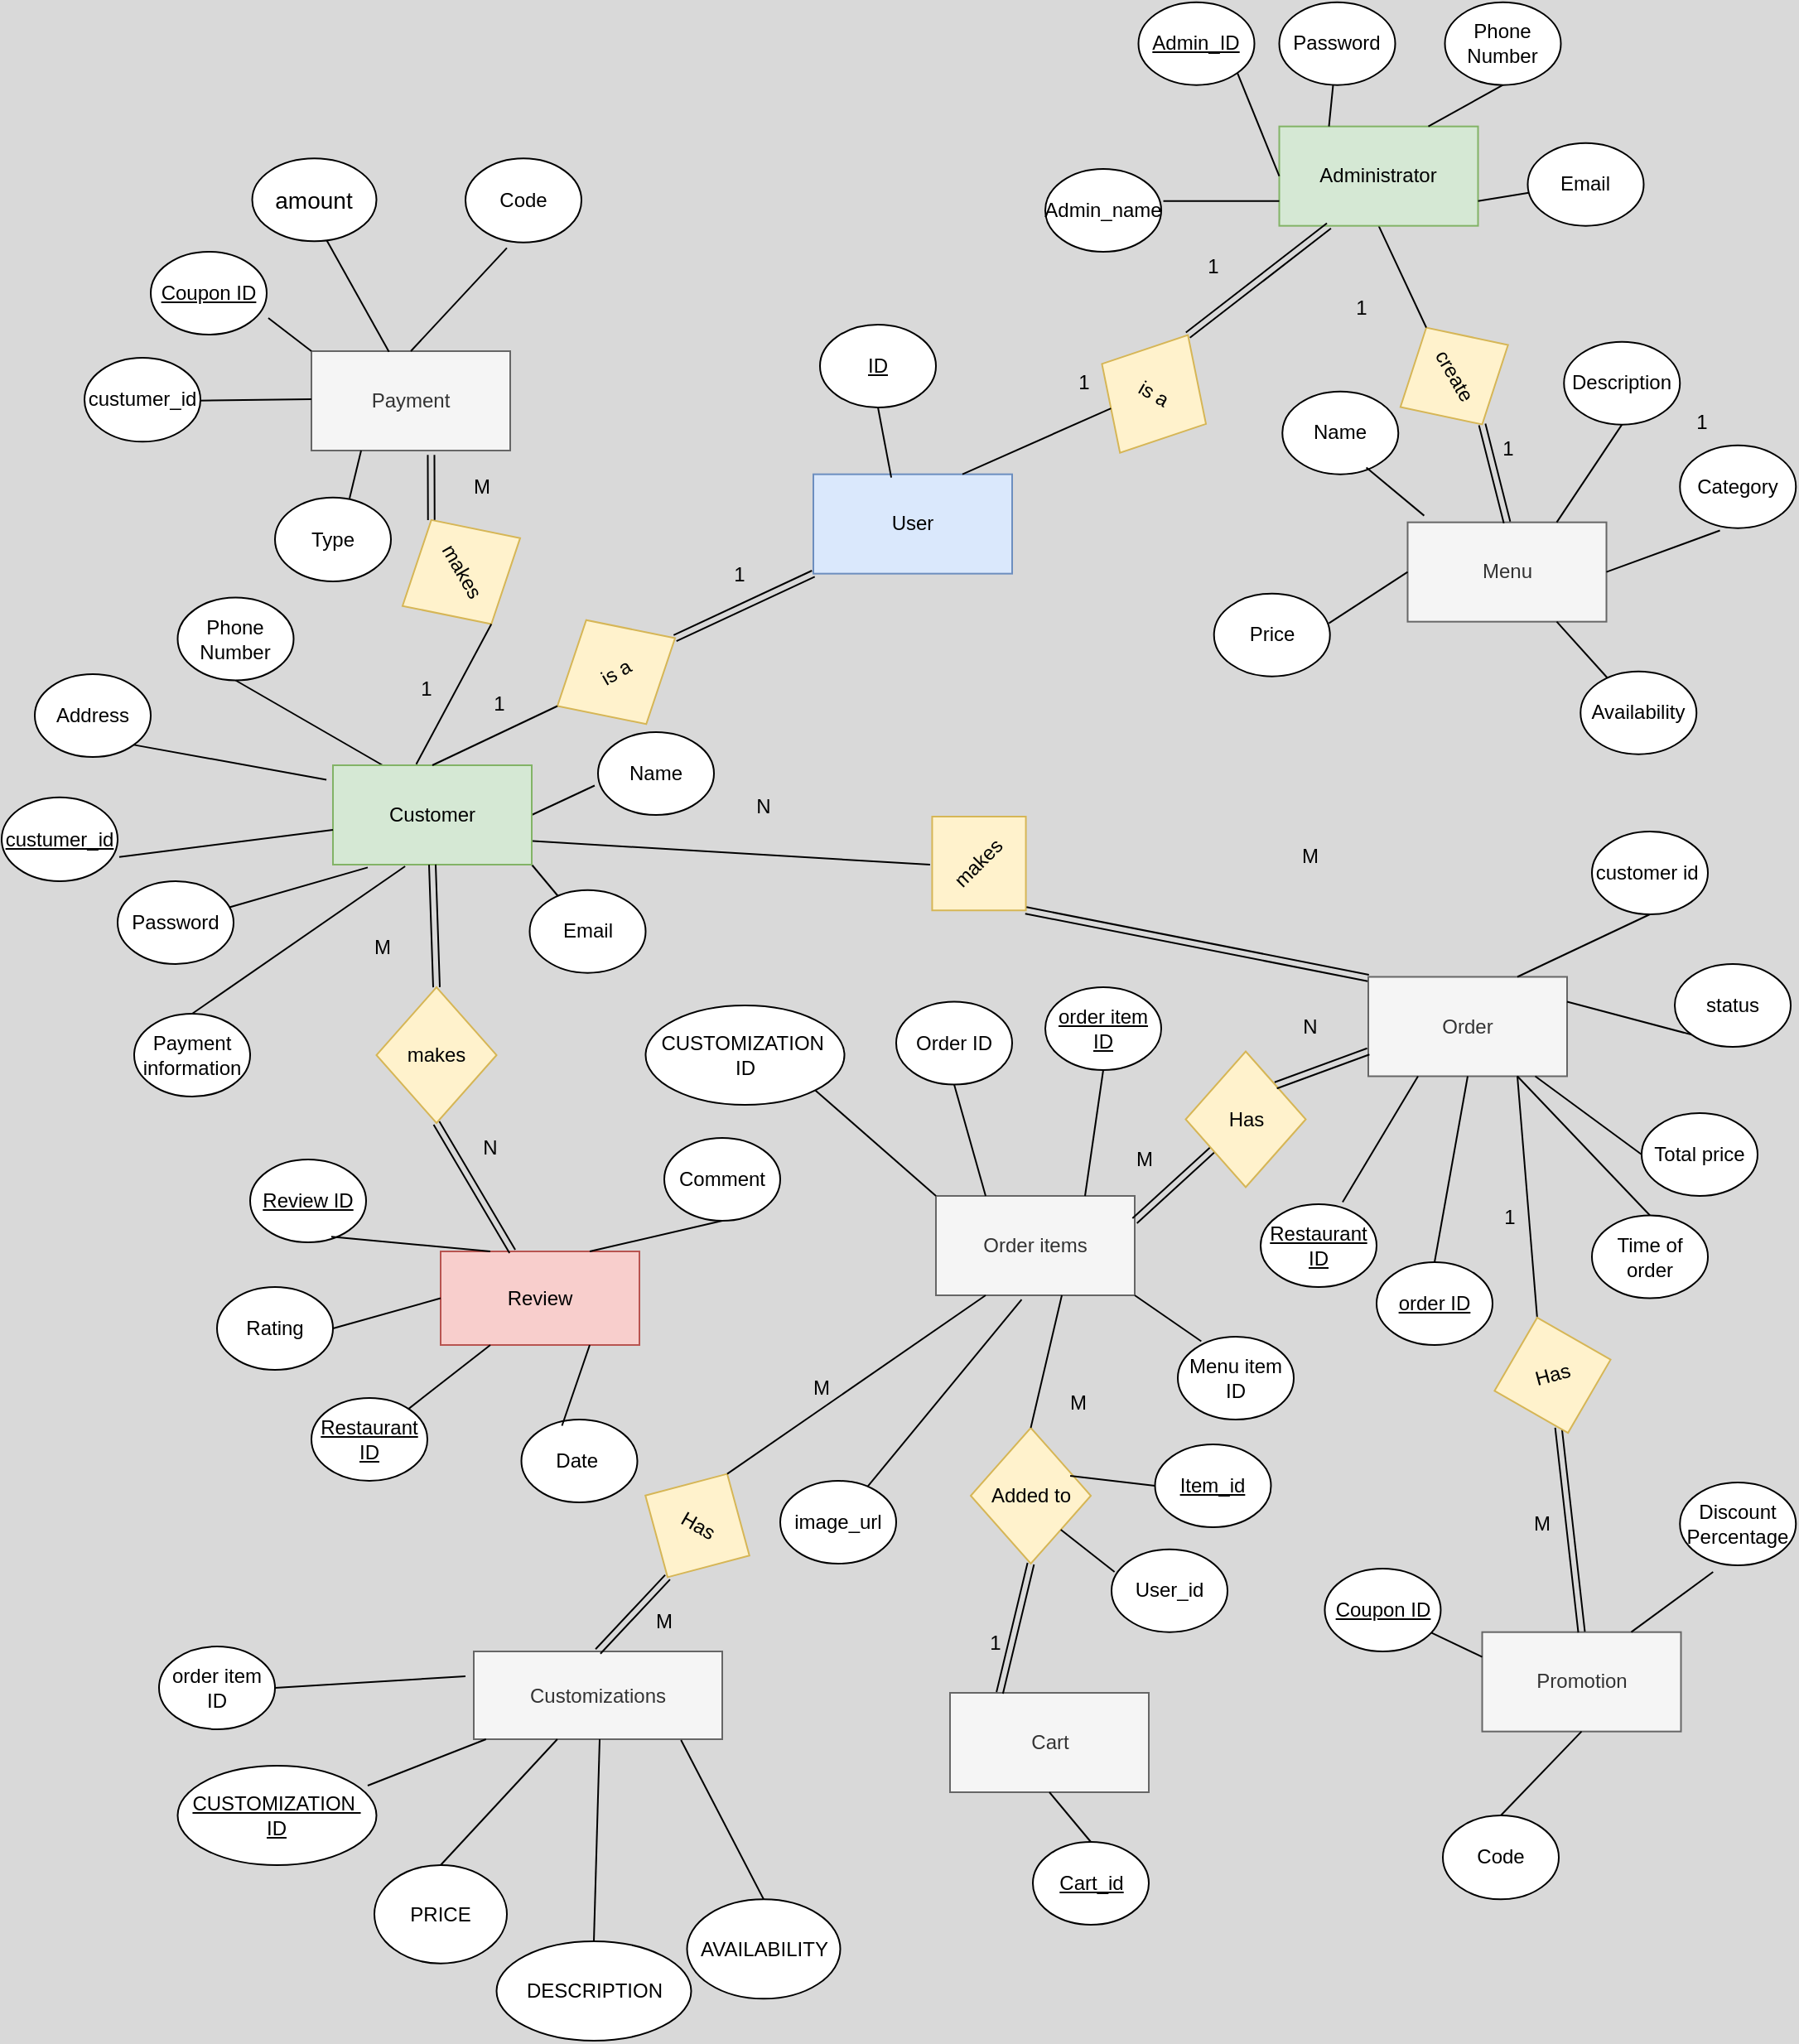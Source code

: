 <mxfile version="22.1.3" type="google">
  <diagram name="Page-1" id="74e2e168-ea6b-b213-b513-2b3c1d86103e">
    <mxGraphModel grid="1" page="1" gridSize="10" guides="1" tooltips="1" connect="1" arrows="1" fold="1" pageScale="1" pageWidth="1100" pageHeight="850" background="#D9D9D9" math="0" shadow="0">
      <root>
        <mxCell id="0" />
        <mxCell id="1" parent="0" />
        <mxCell id="3L355mtgaOU9kcWpbx09-1" value="User" style="rounded=0;whiteSpace=wrap;html=1;fillColor=#dae8fc;strokeColor=#6c8ebf;" vertex="1" parent="1">
          <mxGeometry x="120" y="334.33" width="120" height="60" as="geometry" />
        </mxCell>
        <mxCell id="3L355mtgaOU9kcWpbx09-2" value="Menu" style="rounded=0;whiteSpace=wrap;html=1;fillColor=#f5f5f5;strokeColor=#666666;fontColor=#333333;" vertex="1" parent="1">
          <mxGeometry x="478.75" y="363.33" width="120" height="60" as="geometry" />
        </mxCell>
        <mxCell id="3L355mtgaOU9kcWpbx09-4" value="Order" style="rounded=0;whiteSpace=wrap;html=1;fillColor=#f5f5f5;strokeColor=#666666;fontColor=#333333;" vertex="1" parent="1">
          <mxGeometry x="455" y="637.75" width="120" height="60" as="geometry" />
        </mxCell>
        <mxCell id="3L355mtgaOU9kcWpbx09-6" value="Cart" style="rounded=0;whiteSpace=wrap;html=1;fillColor=#f5f5f5;fontColor=#333333;strokeColor=#666666;" vertex="1" parent="1">
          <mxGeometry x="202.5" y="1070" width="120" height="60" as="geometry" />
        </mxCell>
        <mxCell id="3L355mtgaOU9kcWpbx09-12" value="Phone Number" style="ellipse;whiteSpace=wrap;html=1;" vertex="1" parent="1">
          <mxGeometry x="-263.75" y="408.75" width="70" height="50" as="geometry" />
        </mxCell>
        <mxCell id="3L355mtgaOU9kcWpbx09-19" value="" style="endArrow=none;html=1;rounded=0;entryX=0.5;entryY=1;entryDx=0;entryDy=0;exitX=0.25;exitY=0;exitDx=0;exitDy=0;" edge="1" parent="1" source="J_jbF_1rIXWuA6073IJa-2" target="3L355mtgaOU9kcWpbx09-12">
          <mxGeometry width="50" height="50" relative="1" as="geometry">
            <mxPoint x="150" y="320" as="sourcePoint" />
            <mxPoint x="310" y="240" as="targetPoint" />
          </mxGeometry>
        </mxCell>
        <mxCell id="3L355mtgaOU9kcWpbx09-20" value="Password" style="ellipse;whiteSpace=wrap;html=1;" vertex="1" parent="1">
          <mxGeometry x="-300" y="580" width="70" height="50" as="geometry" />
        </mxCell>
        <mxCell id="3L355mtgaOU9kcWpbx09-21" value="" style="endArrow=none;html=1;rounded=0;exitX=0.175;exitY=1.028;exitDx=0;exitDy=0;exitPerimeter=0;" edge="1" parent="1" source="J_jbF_1rIXWuA6073IJa-2" target="3L355mtgaOU9kcWpbx09-20">
          <mxGeometry width="50" height="50" relative="1" as="geometry">
            <mxPoint x="140" y="378" as="sourcePoint" />
            <mxPoint x="264" y="290" as="targetPoint" />
          </mxGeometry>
        </mxCell>
        <mxCell id="3L355mtgaOU9kcWpbx09-22" value="Email" style="ellipse;whiteSpace=wrap;html=1;" vertex="1" parent="1">
          <mxGeometry x="-51.25" y="585.33" width="70" height="50" as="geometry" />
        </mxCell>
        <mxCell id="3L355mtgaOU9kcWpbx09-23" value="" style="endArrow=none;html=1;rounded=0;exitX=1;exitY=1;exitDx=0;exitDy=0;" edge="1" parent="1" source="J_jbF_1rIXWuA6073IJa-2" target="3L355mtgaOU9kcWpbx09-22">
          <mxGeometry width="50" height="50" relative="1" as="geometry">
            <mxPoint x="206" y="348" as="sourcePoint" />
            <mxPoint x="330" y="260" as="targetPoint" />
          </mxGeometry>
        </mxCell>
        <mxCell id="3L355mtgaOU9kcWpbx09-24" value="Address" style="ellipse;whiteSpace=wrap;html=1;" vertex="1" parent="1">
          <mxGeometry x="-350" y="455" width="70" height="50" as="geometry" />
        </mxCell>
        <mxCell id="3L355mtgaOU9kcWpbx09-25" value="" style="endArrow=none;html=1;rounded=0;entryX=1;entryY=1;entryDx=0;entryDy=0;exitX=-0.033;exitY=0.145;exitDx=0;exitDy=0;exitPerimeter=0;" edge="1" parent="1" source="J_jbF_1rIXWuA6073IJa-2" target="3L355mtgaOU9kcWpbx09-24">
          <mxGeometry width="50" height="50" relative="1" as="geometry">
            <mxPoint x="130" y="350" as="sourcePoint" />
            <mxPoint x="270" y="300" as="targetPoint" />
          </mxGeometry>
        </mxCell>
        <mxCell id="3L355mtgaOU9kcWpbx09-27" value="Name" style="ellipse;whiteSpace=wrap;html=1;" vertex="1" parent="1">
          <mxGeometry x="-10" y="490.0" width="70" height="50" as="geometry" />
        </mxCell>
        <mxCell id="3L355mtgaOU9kcWpbx09-28" value="" style="endArrow=none;html=1;rounded=0;exitX=1;exitY=0.5;exitDx=0;exitDy=0;entryX=-0.029;entryY=0.645;entryDx=0;entryDy=0;entryPerimeter=0;" edge="1" parent="1" source="J_jbF_1rIXWuA6073IJa-2" target="3L355mtgaOU9kcWpbx09-27">
          <mxGeometry width="50" height="50" relative="1" as="geometry">
            <mxPoint x="180" y="518" as="sourcePoint" />
            <mxPoint x="220" y="220" as="targetPoint" />
          </mxGeometry>
        </mxCell>
        <mxCell id="3L355mtgaOU9kcWpbx09-30" value="Payment information" style="ellipse;whiteSpace=wrap;html=1;" vertex="1" parent="1">
          <mxGeometry x="-290" y="660" width="70" height="50" as="geometry" />
        </mxCell>
        <mxCell id="3L355mtgaOU9kcWpbx09-31" value="" style="endArrow=none;html=1;rounded=0;exitX=0.363;exitY=1.017;exitDx=0;exitDy=0;entryX=0.5;entryY=0;entryDx=0;entryDy=0;exitPerimeter=0;" edge="1" parent="1" source="J_jbF_1rIXWuA6073IJa-2" target="3L355mtgaOU9kcWpbx09-30">
          <mxGeometry width="50" height="50" relative="1" as="geometry">
            <mxPoint x="196" y="588" as="sourcePoint" />
            <mxPoint x="320" y="500" as="targetPoint" />
          </mxGeometry>
        </mxCell>
        <mxCell id="3L355mtgaOU9kcWpbx09-32" value="Name" style="ellipse;whiteSpace=wrap;html=1;" vertex="1" parent="1">
          <mxGeometry x="403.13" y="284.33" width="70" height="50" as="geometry" />
        </mxCell>
        <mxCell id="3L355mtgaOU9kcWpbx09-33" value="" style="endArrow=none;html=1;rounded=0;exitX=0.083;exitY=-0.067;exitDx=0;exitDy=0;exitPerimeter=0;entryX=0.724;entryY=0.918;entryDx=0;entryDy=0;entryPerimeter=0;" edge="1" parent="1" source="3L355mtgaOU9kcWpbx09-2" target="3L355mtgaOU9kcWpbx09-32">
          <mxGeometry width="50" height="50" relative="1" as="geometry">
            <mxPoint x="419.13" y="384.33" as="sourcePoint" />
            <mxPoint x="543.13" y="296.33" as="targetPoint" />
          </mxGeometry>
        </mxCell>
        <mxCell id="3L355mtgaOU9kcWpbx09-34" value="Description" style="ellipse;whiteSpace=wrap;html=1;" vertex="1" parent="1">
          <mxGeometry x="573.13" y="254.33" width="70" height="50" as="geometry" />
        </mxCell>
        <mxCell id="3L355mtgaOU9kcWpbx09-35" value="" style="endArrow=none;html=1;rounded=0;entryX=0.5;entryY=1;entryDx=0;entryDy=0;exitX=0.75;exitY=0;exitDx=0;exitDy=0;" edge="1" parent="1" source="3L355mtgaOU9kcWpbx09-2" target="3L355mtgaOU9kcWpbx09-34">
          <mxGeometry width="50" height="50" relative="1" as="geometry">
            <mxPoint x="444.13" y="384.33" as="sourcePoint" />
            <mxPoint x="648.13" y="300.47" as="targetPoint" />
          </mxGeometry>
        </mxCell>
        <mxCell id="3L355mtgaOU9kcWpbx09-37" value="Price" style="ellipse;whiteSpace=wrap;html=1;" vertex="1" parent="1">
          <mxGeometry x="361.86" y="406.33" width="70" height="50" as="geometry" />
        </mxCell>
        <mxCell id="3L355mtgaOU9kcWpbx09-38" value="" style="endArrow=none;html=1;rounded=0;exitX=0;exitY=0.5;exitDx=0;exitDy=0;entryX=0.99;entryY=0.36;entryDx=0;entryDy=0;entryPerimeter=0;" edge="1" parent="1" source="3L355mtgaOU9kcWpbx09-2" target="3L355mtgaOU9kcWpbx09-37">
          <mxGeometry width="50" height="50" relative="1" as="geometry">
            <mxPoint x="363.13" y="422.33" as="sourcePoint" />
            <mxPoint x="487.13" y="334.33" as="targetPoint" />
          </mxGeometry>
        </mxCell>
        <mxCell id="3L355mtgaOU9kcWpbx09-39" value="Category" style="ellipse;whiteSpace=wrap;html=1;" vertex="1" parent="1">
          <mxGeometry x="643.13" y="316.83" width="70" height="50" as="geometry" />
        </mxCell>
        <mxCell id="3L355mtgaOU9kcWpbx09-40" value="" style="endArrow=none;html=1;rounded=0;exitX=1;exitY=0.5;exitDx=0;exitDy=0;entryX=0.345;entryY=1.029;entryDx=0;entryDy=0;entryPerimeter=0;" edge="1" parent="1" source="3L355mtgaOU9kcWpbx09-2" target="3L355mtgaOU9kcWpbx09-39">
          <mxGeometry width="50" height="50" relative="1" as="geometry">
            <mxPoint x="483.13" y="384.33" as="sourcePoint" />
            <mxPoint x="533.13" y="354.33" as="targetPoint" />
          </mxGeometry>
        </mxCell>
        <mxCell id="3L355mtgaOU9kcWpbx09-41" value="Availability" style="ellipse;whiteSpace=wrap;html=1;" vertex="1" parent="1">
          <mxGeometry x="583.13" y="453.33" width="70" height="50" as="geometry" />
        </mxCell>
        <mxCell id="3L355mtgaOU9kcWpbx09-42" value="" style="endArrow=none;html=1;rounded=0;exitX=0.75;exitY=1;exitDx=0;exitDy=0;" edge="1" parent="1" source="3L355mtgaOU9kcWpbx09-2" target="3L355mtgaOU9kcWpbx09-41">
          <mxGeometry width="50" height="50" relative="1" as="geometry">
            <mxPoint x="483.13" y="423.33" as="sourcePoint" />
            <mxPoint x="417.13" y="379.33" as="targetPoint" />
          </mxGeometry>
        </mxCell>
        <mxCell id="3L355mtgaOU9kcWpbx09-48" value="&lt;u&gt;order ID&lt;/u&gt;" style="ellipse;whiteSpace=wrap;html=1;" vertex="1" parent="1">
          <mxGeometry x="460" y="810" width="70" height="50" as="geometry" />
        </mxCell>
        <mxCell id="3L355mtgaOU9kcWpbx09-49" value="" style="endArrow=none;html=1;rounded=0;exitX=0.5;exitY=1;exitDx=0;exitDy=0;entryX=0.5;entryY=0;entryDx=0;entryDy=0;" edge="1" parent="1" source="3L355mtgaOU9kcWpbx09-4" target="3L355mtgaOU9kcWpbx09-48">
          <mxGeometry width="50" height="50" relative="1" as="geometry">
            <mxPoint x="436" y="620" as="sourcePoint" />
            <mxPoint x="560" y="532" as="targetPoint" />
          </mxGeometry>
        </mxCell>
        <mxCell id="3L355mtgaOU9kcWpbx09-50" value="customer id&amp;nbsp;" style="ellipse;whiteSpace=wrap;html=1;" vertex="1" parent="1">
          <mxGeometry x="590" y="550" width="70" height="50" as="geometry" />
        </mxCell>
        <mxCell id="3L355mtgaOU9kcWpbx09-51" value="" style="endArrow=none;html=1;rounded=0;exitX=0.75;exitY=0;exitDx=0;exitDy=0;entryX=0.5;entryY=1;entryDx=0;entryDy=0;" edge="1" parent="1" source="3L355mtgaOU9kcWpbx09-4" target="3L355mtgaOU9kcWpbx09-50">
          <mxGeometry width="50" height="50" relative="1" as="geometry">
            <mxPoint x="496" y="620" as="sourcePoint" />
            <mxPoint x="490" y="590" as="targetPoint" />
            <Array as="points" />
          </mxGeometry>
        </mxCell>
        <mxCell id="3L355mtgaOU9kcWpbx09-52" value="&lt;u&gt;Restaurant ID&lt;/u&gt;" style="ellipse;whiteSpace=wrap;html=1;" vertex="1" parent="1">
          <mxGeometry x="390" y="775" width="70" height="50" as="geometry" />
        </mxCell>
        <mxCell id="3L355mtgaOU9kcWpbx09-53" value="" style="endArrow=none;html=1;rounded=0;entryX=0.707;entryY=-0.025;entryDx=0;entryDy=0;exitX=0.25;exitY=1;exitDx=0;exitDy=0;entryPerimeter=0;" edge="1" parent="1" source="3L355mtgaOU9kcWpbx09-4" target="3L355mtgaOU9kcWpbx09-52">
          <mxGeometry width="50" height="50" relative="1" as="geometry">
            <mxPoint x="400" y="690" as="sourcePoint" />
            <mxPoint x="510" y="562" as="targetPoint" />
          </mxGeometry>
        </mxCell>
        <mxCell id="3L355mtgaOU9kcWpbx09-54" value="status" style="ellipse;whiteSpace=wrap;html=1;" vertex="1" parent="1">
          <mxGeometry x="640" y="630" width="70" height="50" as="geometry" />
        </mxCell>
        <mxCell id="3L355mtgaOU9kcWpbx09-55" value="" style="endArrow=none;html=1;rounded=0;exitX=1;exitY=0.25;exitDx=0;exitDy=0;entryX=0;entryY=1;entryDx=0;entryDy=0;" edge="1" parent="1" source="3L355mtgaOU9kcWpbx09-4" target="3L355mtgaOU9kcWpbx09-54">
          <mxGeometry width="50" height="50" relative="1" as="geometry">
            <mxPoint x="520" y="650" as="sourcePoint" />
            <mxPoint x="550" y="620" as="targetPoint" />
          </mxGeometry>
        </mxCell>
        <mxCell id="3L355mtgaOU9kcWpbx09-57" value="Total price" style="ellipse;whiteSpace=wrap;html=1;" vertex="1" parent="1">
          <mxGeometry x="620" y="720" width="70" height="50" as="geometry" />
        </mxCell>
        <mxCell id="3L355mtgaOU9kcWpbx09-58" value="" style="endArrow=none;html=1;rounded=0;entryX=0;entryY=0.5;entryDx=0;entryDy=0;" edge="1" parent="1" source="3L355mtgaOU9kcWpbx09-4" target="3L355mtgaOU9kcWpbx09-57">
          <mxGeometry width="50" height="50" relative="1" as="geometry">
            <mxPoint x="570" y="674" as="sourcePoint" />
            <mxPoint x="740" y="662" as="targetPoint" />
          </mxGeometry>
        </mxCell>
        <mxCell id="3L355mtgaOU9kcWpbx09-61" value="Time of order" style="ellipse;whiteSpace=wrap;html=1;" vertex="1" parent="1">
          <mxGeometry x="590" y="781.75" width="70" height="50" as="geometry" />
        </mxCell>
        <mxCell id="3L355mtgaOU9kcWpbx09-62" value="" style="endArrow=none;html=1;rounded=0;entryX=0.5;entryY=0;entryDx=0;entryDy=0;exitX=0.75;exitY=1;exitDx=0;exitDy=0;" edge="1" parent="1" source="3L355mtgaOU9kcWpbx09-4" target="3L355mtgaOU9kcWpbx09-61">
          <mxGeometry width="50" height="50" relative="1" as="geometry">
            <mxPoint x="520" y="680" as="sourcePoint" />
            <mxPoint x="445" y="702" as="targetPoint" />
          </mxGeometry>
        </mxCell>
        <mxCell id="3L355mtgaOU9kcWpbx09-67" value="" style="endArrow=none;html=1;rounded=0;entryX=0.5;entryY=1;entryDx=0;entryDy=0;exitX=0.392;exitY=0.033;exitDx=0;exitDy=0;exitPerimeter=0;" edge="1" parent="1" source="3L355mtgaOU9kcWpbx09-1" target="3L355mtgaOU9kcWpbx09-65">
          <mxGeometry width="50" height="50" relative="1" as="geometry">
            <mxPoint x="270" y="240" as="sourcePoint" />
            <mxPoint x="230" y="330" as="targetPoint" />
          </mxGeometry>
        </mxCell>
        <mxCell id="3L355mtgaOU9kcWpbx09-65" value="&lt;u&gt;ID&lt;/u&gt;" style="ellipse;whiteSpace=wrap;html=1;" vertex="1" parent="1">
          <mxGeometry x="124" y="244" width="70" height="50" as="geometry" />
        </mxCell>
        <mxCell id="3L355mtgaOU9kcWpbx09-76" value="Review" style="rounded=0;whiteSpace=wrap;html=1;fillColor=#f8cecc;strokeColor=#b85450;" vertex="1" parent="1">
          <mxGeometry x="-105" y="803.5" width="120" height="56.5" as="geometry" />
        </mxCell>
        <mxCell id="3L355mtgaOU9kcWpbx09-77" value="&lt;u&gt;Review ID&lt;/u&gt;" style="ellipse;whiteSpace=wrap;html=1;" vertex="1" parent="1">
          <mxGeometry x="-220" y="748" width="70" height="50" as="geometry" />
        </mxCell>
        <mxCell id="3L355mtgaOU9kcWpbx09-78" value="" style="endArrow=none;html=1;rounded=0;exitX=0.25;exitY=0;exitDx=0;exitDy=0;entryX=0.7;entryY=0.933;entryDx=0;entryDy=0;entryPerimeter=0;" edge="1" parent="1" source="3L355mtgaOU9kcWpbx09-76" target="3L355mtgaOU9kcWpbx09-77">
          <mxGeometry width="50" height="50" relative="1" as="geometry">
            <mxPoint x="-107" y="700" as="sourcePoint" />
            <mxPoint x="-135" y="670" as="targetPoint" />
          </mxGeometry>
        </mxCell>
        <mxCell id="3L355mtgaOU9kcWpbx09-81" value="Comment" style="ellipse;whiteSpace=wrap;html=1;" vertex="1" parent="1">
          <mxGeometry x="30" y="735" width="70" height="50" as="geometry" />
        </mxCell>
        <mxCell id="3L355mtgaOU9kcWpbx09-82" value="" style="endArrow=none;html=1;rounded=0;exitX=0.75;exitY=0;exitDx=0;exitDy=0;entryX=0.5;entryY=1;entryDx=0;entryDy=0;" edge="1" parent="1" source="3L355mtgaOU9kcWpbx09-76" target="3L355mtgaOU9kcWpbx09-81">
          <mxGeometry width="50" height="50" relative="1" as="geometry">
            <mxPoint x="43" y="695" as="sourcePoint" />
            <mxPoint x="180" y="607" as="targetPoint" />
          </mxGeometry>
        </mxCell>
        <mxCell id="3L355mtgaOU9kcWpbx09-83" value="Rating" style="ellipse;whiteSpace=wrap;html=1;" vertex="1" parent="1">
          <mxGeometry x="-240" y="825" width="70" height="50" as="geometry" />
        </mxCell>
        <mxCell id="3L355mtgaOU9kcWpbx09-84" value="" style="endArrow=none;html=1;rounded=0;exitX=0;exitY=0.5;exitDx=0;exitDy=0;entryX=1;entryY=0.5;entryDx=0;entryDy=0;" edge="1" parent="1" source="3L355mtgaOU9kcWpbx09-76" target="3L355mtgaOU9kcWpbx09-83">
          <mxGeometry width="50" height="50" relative="1" as="geometry">
            <mxPoint x="-115" y="740.99" as="sourcePoint" />
            <mxPoint x="9" y="652.99" as="targetPoint" />
          </mxGeometry>
        </mxCell>
        <mxCell id="3L355mtgaOU9kcWpbx09-85" value="&lt;u&gt;Restaurant ID&lt;/u&gt;" style="ellipse;whiteSpace=wrap;html=1;" vertex="1" parent="1">
          <mxGeometry x="-183" y="892" width="70" height="50" as="geometry" />
        </mxCell>
        <mxCell id="3L355mtgaOU9kcWpbx09-86" value="" style="endArrow=none;html=1;rounded=0;exitX=0.25;exitY=1;exitDx=0;exitDy=0;" edge="1" parent="1" source="3L355mtgaOU9kcWpbx09-76" target="3L355mtgaOU9kcWpbx09-85">
          <mxGeometry width="50" height="50" relative="1" as="geometry">
            <mxPoint x="-65" y="760" as="sourcePoint" />
            <mxPoint x="75" y="772" as="targetPoint" />
          </mxGeometry>
        </mxCell>
        <mxCell id="3L355mtgaOU9kcWpbx09-87" value="Date&amp;nbsp;" style="ellipse;whiteSpace=wrap;html=1;" vertex="1" parent="1">
          <mxGeometry x="-56.25" y="905" width="70" height="50" as="geometry" />
        </mxCell>
        <mxCell id="3L355mtgaOU9kcWpbx09-88" value="" style="endArrow=none;html=1;rounded=0;exitX=0.75;exitY=1;exitDx=0;exitDy=0;entryX=0.35;entryY=0.075;entryDx=0;entryDy=0;entryPerimeter=0;" edge="1" parent="1" source="3L355mtgaOU9kcWpbx09-76" target="3L355mtgaOU9kcWpbx09-87">
          <mxGeometry width="50" height="50" relative="1" as="geometry">
            <mxPoint x="41" y="880" as="sourcePoint" />
            <mxPoint x="165" y="792" as="targetPoint" />
          </mxGeometry>
        </mxCell>
        <mxCell id="3L355mtgaOU9kcWpbx09-90" value="create" style="rhombus;whiteSpace=wrap;html=1;fillColor=#fff2cc;strokeColor=#d6b656;rotation=60;" vertex="1" parent="1">
          <mxGeometry x="473.13" y="237.5" width="67.5" height="75" as="geometry" />
        </mxCell>
        <mxCell id="3L355mtgaOU9kcWpbx09-98" value="" style="endArrow=none;html=1;rounded=0;entryX=0;entryY=0.5;entryDx=0;entryDy=0;exitX=0.5;exitY=1;exitDx=0;exitDy=0;" edge="1" parent="1" source="3L355mtgaOU9kcWpbx09-207" target="3L355mtgaOU9kcWpbx09-90">
          <mxGeometry width="50" height="50" relative="1" as="geometry">
            <mxPoint x="511.25" y="564.33" as="sourcePoint" />
            <mxPoint x="514.375" y="300.102" as="targetPoint" />
          </mxGeometry>
        </mxCell>
        <mxCell id="3L355mtgaOU9kcWpbx09-107" value="Order items" style="rounded=0;whiteSpace=wrap;html=1;fillColor=#f5f5f5;fontColor=#333333;strokeColor=#666666;" vertex="1" parent="1">
          <mxGeometry x="194" y="770" width="120" height="60" as="geometry" />
        </mxCell>
        <mxCell id="3L355mtgaOU9kcWpbx09-108" value="&lt;u&gt;order item ID&lt;/u&gt;" style="ellipse;whiteSpace=wrap;html=1;" vertex="1" parent="1">
          <mxGeometry x="260" y="644" width="70" height="50" as="geometry" />
        </mxCell>
        <mxCell id="3L355mtgaOU9kcWpbx09-109" value="" style="endArrow=none;html=1;rounded=0;exitX=0.75;exitY=0;exitDx=0;exitDy=0;entryX=0.5;entryY=1;entryDx=0;entryDy=0;" edge="1" parent="1" source="3L355mtgaOU9kcWpbx09-107" target="3L355mtgaOU9kcWpbx09-108">
          <mxGeometry width="50" height="50" relative="1" as="geometry">
            <mxPoint x="220" y="760" as="sourcePoint" />
            <mxPoint x="190" y="740" as="targetPoint" />
          </mxGeometry>
        </mxCell>
        <mxCell id="3L355mtgaOU9kcWpbx09-110" value="Order ID" style="ellipse;whiteSpace=wrap;html=1;" vertex="1" parent="1">
          <mxGeometry x="170" y="652.75" width="70" height="50" as="geometry" />
        </mxCell>
        <mxCell id="3L355mtgaOU9kcWpbx09-111" value="" style="endArrow=none;html=1;rounded=0;exitX=0.25;exitY=0;exitDx=0;exitDy=0;entryX=0.5;entryY=1;entryDx=0;entryDy=0;" edge="1" parent="1" source="3L355mtgaOU9kcWpbx09-107" target="3L355mtgaOU9kcWpbx09-110">
          <mxGeometry width="50" height="50" relative="1" as="geometry">
            <mxPoint x="312.5" y="772.5" as="sourcePoint" />
            <mxPoint x="196.5" y="845" as="targetPoint" />
            <Array as="points" />
          </mxGeometry>
        </mxCell>
        <mxCell id="3L355mtgaOU9kcWpbx09-114" value="Menu item ID" style="ellipse;whiteSpace=wrap;html=1;" vertex="1" parent="1">
          <mxGeometry x="340" y="855" width="70" height="50" as="geometry" />
        </mxCell>
        <mxCell id="3L355mtgaOU9kcWpbx09-115" value="" style="endArrow=none;html=1;rounded=0;exitX=1;exitY=1;exitDx=0;exitDy=0;entryX=0.202;entryY=0.055;entryDx=0;entryDy=0;entryPerimeter=0;" edge="1" parent="1" source="3L355mtgaOU9kcWpbx09-107" target="3L355mtgaOU9kcWpbx09-114">
          <mxGeometry width="50" height="50" relative="1" as="geometry">
            <mxPoint x="336.5" y="802.5" as="sourcePoint" />
            <mxPoint x="366.5" y="772.5" as="targetPoint" />
          </mxGeometry>
        </mxCell>
        <mxCell id="3L355mtgaOU9kcWpbx09-134" value="" style="rounded=0;orthogonalLoop=1;jettySize=auto;html=1;shape=link;entryX=1;entryY=0.25;entryDx=0;entryDy=0;" edge="1" parent="1" source="3L355mtgaOU9kcWpbx09-135" target="3L355mtgaOU9kcWpbx09-107">
          <mxGeometry relative="1" as="geometry">
            <mxPoint x="448" y="890" as="targetPoint" />
          </mxGeometry>
        </mxCell>
        <mxCell id="3L355mtgaOU9kcWpbx09-135" value="Has" style="rhombus;whiteSpace=wrap;html=1;fillColor=#fff2cc;strokeColor=#d6b656;direction=south;" vertex="1" parent="1">
          <mxGeometry x="344.75" y="682.75" width="72.5" height="82" as="geometry" />
        </mxCell>
        <mxCell id="3L355mtgaOU9kcWpbx09-137" value="M" style="text;html=1;strokeColor=none;fillColor=none;align=center;verticalAlign=middle;whiteSpace=wrap;rounded=0;" vertex="1" parent="1">
          <mxGeometry x="295" y="735" width="50" height="25" as="geometry" />
        </mxCell>
        <mxCell id="3L355mtgaOU9kcWpbx09-138" value="N" style="text;html=1;strokeColor=none;fillColor=none;align=center;verticalAlign=middle;whiteSpace=wrap;rounded=0;" vertex="1" parent="1">
          <mxGeometry x="390" y="652.75" width="60" height="30" as="geometry" />
        </mxCell>
        <mxCell id="3L355mtgaOU9kcWpbx09-139" value="" style="shape=link;html=1;rounded=0;exitX=0;exitY=0.75;exitDx=0;exitDy=0;entryX=0;entryY=0;entryDx=0;entryDy=0;" edge="1" parent="1" source="3L355mtgaOU9kcWpbx09-4" target="3L355mtgaOU9kcWpbx09-135">
          <mxGeometry width="100" relative="1" as="geometry">
            <mxPoint x="460" y="690" as="sourcePoint" />
            <mxPoint x="250" y="750" as="targetPoint" />
          </mxGeometry>
        </mxCell>
        <mxCell id="3L355mtgaOU9kcWpbx09-141" value="makes" style="rhombus;whiteSpace=wrap;html=1;fillColor=#fff2cc;strokeColor=#d6b656;rotation=-45;" vertex="1" parent="1">
          <mxGeometry x="180" y="529.34" width="80" height="80" as="geometry" />
        </mxCell>
        <mxCell id="3L355mtgaOU9kcWpbx09-142" value="" style="rounded=0;orthogonalLoop=1;jettySize=auto;html=1;shape=link;entryX=0.25;entryY=0;entryDx=0;entryDy=0;exitX=0.5;exitY=1;exitDx=0;exitDy=0;" edge="1" parent="1" source="3L355mtgaOU9kcWpbx09-141">
          <mxGeometry relative="1" as="geometry">
            <mxPoint x="455" y="638.41" as="targetPoint" />
            <mxPoint x="218.284" y="570.0" as="sourcePoint" />
          </mxGeometry>
        </mxCell>
        <mxCell id="3L355mtgaOU9kcWpbx09-153" value="" style="endArrow=none;html=1;rounded=0;entryX=0;entryY=0;entryDx=0;entryDy=0;exitX=1;exitY=0.75;exitDx=0;exitDy=0;" edge="1" parent="1">
          <mxGeometry width="50" height="50" relative="1" as="geometry">
            <mxPoint x="-51.25" y="555.66" as="sourcePoint" />
            <mxPoint x="190.466" y="570.0" as="targetPoint" />
          </mxGeometry>
        </mxCell>
        <mxCell id="3L355mtgaOU9kcWpbx09-157" value="M" style="text;html=1;strokeColor=none;fillColor=none;align=center;verticalAlign=middle;whiteSpace=wrap;rounded=0;" vertex="1" parent="1">
          <mxGeometry x="390" y="550" width="60" height="30" as="geometry" />
        </mxCell>
        <mxCell id="3L355mtgaOU9kcWpbx09-207" value="Administrator" style="rounded=0;whiteSpace=wrap;html=1;fillColor=#d5e8d4;strokeColor=#82b366;" vertex="1" parent="1">
          <mxGeometry x="401.25" y="124.33" width="120" height="60" as="geometry" />
        </mxCell>
        <mxCell id="3L355mtgaOU9kcWpbx09-219" value="Phone Number" style="ellipse;whiteSpace=wrap;html=1;" vertex="1" parent="1">
          <mxGeometry x="501.25" y="49.33" width="70" height="50" as="geometry" />
        </mxCell>
        <mxCell id="3L355mtgaOU9kcWpbx09-220" value="" style="endArrow=none;html=1;rounded=0;entryX=0.5;entryY=1;entryDx=0;entryDy=0;exitX=0.75;exitY=0;exitDx=0;exitDy=0;" edge="1" parent="1" source="3L355mtgaOU9kcWpbx09-207" target="3L355mtgaOU9kcWpbx09-219">
          <mxGeometry width="50" height="50" relative="1" as="geometry">
            <mxPoint x="521.25" y="59.33" as="sourcePoint" />
            <mxPoint x="666.25" y="-20.67" as="targetPoint" />
          </mxGeometry>
        </mxCell>
        <mxCell id="3L355mtgaOU9kcWpbx09-221" value="Password" style="ellipse;whiteSpace=wrap;html=1;" vertex="1" parent="1">
          <mxGeometry x="401.25" y="49.33" width="70" height="50" as="geometry" />
        </mxCell>
        <mxCell id="3L355mtgaOU9kcWpbx09-222" value="" style="endArrow=none;html=1;rounded=0;exitX=0.25;exitY=0;exitDx=0;exitDy=0;" edge="1" parent="1" source="3L355mtgaOU9kcWpbx09-207" target="3L355mtgaOU9kcWpbx09-221">
          <mxGeometry width="50" height="50" relative="1" as="geometry">
            <mxPoint x="491.25" y="59.33" as="sourcePoint" />
            <mxPoint x="620.25" y="29.33" as="targetPoint" />
          </mxGeometry>
        </mxCell>
        <mxCell id="3L355mtgaOU9kcWpbx09-223" value="Email" style="ellipse;whiteSpace=wrap;html=1;" vertex="1" parent="1">
          <mxGeometry x="551.25" y="134.33" width="70" height="50" as="geometry" />
        </mxCell>
        <mxCell id="3L355mtgaOU9kcWpbx09-224" value="" style="endArrow=none;html=1;rounded=0;exitX=1;exitY=0.75;exitDx=0;exitDy=0;" edge="1" parent="1" source="3L355mtgaOU9kcWpbx09-207" target="3L355mtgaOU9kcWpbx09-223">
          <mxGeometry width="50" height="50" relative="1" as="geometry">
            <mxPoint x="538.25" y="57.33" as="sourcePoint" />
            <mxPoint x="686.25" y="-0.67" as="targetPoint" />
          </mxGeometry>
        </mxCell>
        <mxCell id="3L355mtgaOU9kcWpbx09-240" value="" style="endArrow=none;html=1;rounded=0;entryX=0;entryY=0.5;entryDx=0;entryDy=0;exitX=1;exitY=1;exitDx=0;exitDy=0;" edge="1" parent="1" source="3L355mtgaOU9kcWpbx09-241" target="3L355mtgaOU9kcWpbx09-207">
          <mxGeometry width="50" height="50" relative="1" as="geometry">
            <mxPoint x="401.25" y="89.33" as="sourcePoint" />
            <mxPoint x="411.25" y="129.33" as="targetPoint" />
          </mxGeometry>
        </mxCell>
        <mxCell id="3L355mtgaOU9kcWpbx09-241" value="&lt;u&gt;Admin_ID&lt;/u&gt;" style="ellipse;whiteSpace=wrap;html=1;" vertex="1" parent="1">
          <mxGeometry x="316.25" y="49.33" width="70" height="50" as="geometry" />
        </mxCell>
        <mxCell id="3L355mtgaOU9kcWpbx09-242" value="Admin_name" style="ellipse;whiteSpace=wrap;html=1;" vertex="1" parent="1">
          <mxGeometry x="260" y="150" width="70" height="50" as="geometry" />
        </mxCell>
        <mxCell id="3L355mtgaOU9kcWpbx09-243" value="" style="endArrow=none;html=1;rounded=0;entryX=0;entryY=0.75;entryDx=0;entryDy=0;exitX=1;exitY=0.5;exitDx=0;exitDy=0;" edge="1" parent="1" target="3L355mtgaOU9kcWpbx09-207">
          <mxGeometry width="50" height="50" relative="1" as="geometry">
            <mxPoint x="331.25" y="169.33" as="sourcePoint" />
            <mxPoint x="411.25" y="129.33" as="targetPoint" />
          </mxGeometry>
        </mxCell>
        <mxCell id="3L355mtgaOU9kcWpbx09-246" value="Payment" style="rounded=0;whiteSpace=wrap;html=1;fillColor=#f5f5f5;fontColor=#333333;strokeColor=#666666;" vertex="1" parent="1">
          <mxGeometry x="-183" y="260" width="120" height="60" as="geometry" />
        </mxCell>
        <mxCell id="3L355mtgaOU9kcWpbx09-247" value="&lt;u&gt;Coupon ID&lt;/u&gt;" style="ellipse;whiteSpace=wrap;html=1;" vertex="1" parent="1">
          <mxGeometry x="-280" y="200" width="70" height="50" as="geometry" />
        </mxCell>
        <mxCell id="3L355mtgaOU9kcWpbx09-248" value="" style="endArrow=none;html=1;rounded=0;exitX=0;exitY=0;exitDx=0;exitDy=0;entryX=1.014;entryY=0.8;entryDx=0;entryDy=0;entryPerimeter=0;" edge="1" parent="1" source="3L355mtgaOU9kcWpbx09-246" target="3L355mtgaOU9kcWpbx09-247">
          <mxGeometry width="50" height="50" relative="1" as="geometry">
            <mxPoint x="-196" y="464" as="sourcePoint" />
            <mxPoint x="-210" y="360" as="targetPoint" />
          </mxGeometry>
        </mxCell>
        <mxCell id="3L355mtgaOU9kcWpbx09-249" value="Code" style="ellipse;whiteSpace=wrap;html=1;" vertex="1" parent="1">
          <mxGeometry x="-90" y="143.67" width="70" height="50.66" as="geometry" />
        </mxCell>
        <mxCell id="3L355mtgaOU9kcWpbx09-250" value="" style="endArrow=none;html=1;rounded=0;entryX=0.357;entryY=1.066;entryDx=0;entryDy=0;exitX=0.5;exitY=0;exitDx=0;exitDy=0;entryPerimeter=0;" edge="1" parent="1" source="3L355mtgaOU9kcWpbx09-246" target="3L355mtgaOU9kcWpbx09-249">
          <mxGeometry width="50" height="50" relative="1" as="geometry">
            <mxPoint x="-136" y="464" as="sourcePoint" />
            <mxPoint x="71.25" y="254.49" as="targetPoint" />
          </mxGeometry>
        </mxCell>
        <mxCell id="3L355mtgaOU9kcWpbx09-260" value="makes" style="rhombus;whiteSpace=wrap;html=1;fillColor=#fff2cc;strokeColor=#d6b656;direction=south;rotation=60;" vertex="1" parent="1">
          <mxGeometry x="-128.75" y="352.33" width="72.5" height="82" as="geometry" />
        </mxCell>
        <mxCell id="3L355mtgaOU9kcWpbx09-262" value="" style="shape=link;html=1;rounded=0;exitX=0.602;exitY=1.044;exitDx=0;exitDy=0;entryX=0.5;entryY=1;entryDx=0;entryDy=0;exitPerimeter=0;" edge="1" parent="1" source="3L355mtgaOU9kcWpbx09-246" target="3L355mtgaOU9kcWpbx09-260">
          <mxGeometry width="100" relative="1" as="geometry">
            <mxPoint x="-70" y="204.75" as="sourcePoint" />
            <mxPoint x="30" y="301.75" as="targetPoint" />
          </mxGeometry>
        </mxCell>
        <mxCell id="3L355mtgaOU9kcWpbx09-263" value="M" style="text;html=1;strokeColor=none;fillColor=none;align=center;verticalAlign=middle;whiteSpace=wrap;rounded=0;" vertex="1" parent="1">
          <mxGeometry x="-110" y="326.83" width="60" height="30" as="geometry" />
        </mxCell>
        <mxCell id="3L355mtgaOU9kcWpbx09-269" value="Promotion" style="rounded=0;whiteSpace=wrap;html=1;fillColor=#f5f5f5;fontColor=#333333;strokeColor=#666666;" vertex="1" parent="1">
          <mxGeometry x="523.75" y="1033.34" width="120" height="60" as="geometry" />
        </mxCell>
        <mxCell id="3L355mtgaOU9kcWpbx09-270" value="&lt;u&gt;Coupon ID&lt;/u&gt;" style="ellipse;whiteSpace=wrap;html=1;" vertex="1" parent="1">
          <mxGeometry x="428.73" y="995" width="70" height="50" as="geometry" />
        </mxCell>
        <mxCell id="3L355mtgaOU9kcWpbx09-271" value="" style="endArrow=none;html=1;rounded=0;exitX=0;exitY=0.25;exitDx=0;exitDy=0;" edge="1" parent="1" source="3L355mtgaOU9kcWpbx09-269" target="3L355mtgaOU9kcWpbx09-270">
          <mxGeometry width="50" height="50" relative="1" as="geometry">
            <mxPoint x="185.25" y="994.84" as="sourcePoint" />
            <mxPoint x="309.25" y="906.84" as="targetPoint" />
          </mxGeometry>
        </mxCell>
        <mxCell id="3L355mtgaOU9kcWpbx09-272" value="Code" style="ellipse;whiteSpace=wrap;html=1;" vertex="1" parent="1">
          <mxGeometry x="500" y="1144" width="70" height="50.66" as="geometry" />
        </mxCell>
        <mxCell id="3L355mtgaOU9kcWpbx09-273" value="" style="endArrow=none;html=1;rounded=0;entryX=0.5;entryY=0;entryDx=0;entryDy=0;exitX=0.5;exitY=1;exitDx=0;exitDy=0;" edge="1" parent="1" source="3L355mtgaOU9kcWpbx09-269" target="3L355mtgaOU9kcWpbx09-272">
          <mxGeometry width="50" height="50" relative="1" as="geometry">
            <mxPoint x="229.25" y="1049.84" as="sourcePoint" />
            <mxPoint x="389.25" y="907.83" as="targetPoint" />
          </mxGeometry>
        </mxCell>
        <mxCell id="3L355mtgaOU9kcWpbx09-274" value="Discount Percentage" style="ellipse;whiteSpace=wrap;html=1;" vertex="1" parent="1">
          <mxGeometry x="643.13" y="943" width="70" height="50" as="geometry" />
        </mxCell>
        <mxCell id="3L355mtgaOU9kcWpbx09-275" value="" style="endArrow=none;html=1;rounded=0;exitX=0.286;exitY=1.08;exitDx=0;exitDy=0;entryX=0.75;entryY=0;entryDx=0;entryDy=0;exitPerimeter=0;" edge="1" parent="1" source="3L355mtgaOU9kcWpbx09-274" target="3L355mtgaOU9kcWpbx09-269">
          <mxGeometry width="50" height="50" relative="1" as="geometry">
            <mxPoint x="94.25" y="992.82" as="sourcePoint" />
            <mxPoint x="191.053" y="1034.842" as="targetPoint" />
          </mxGeometry>
        </mxCell>
        <mxCell id="3L355mtgaOU9kcWpbx09-277" value="" style="shape=link;html=1;rounded=0;exitX=0.5;exitY=0;exitDx=0;exitDy=0;" edge="1" parent="1" source="3L355mtgaOU9kcWpbx09-269" target="1MNXd576yDORv5Ma8C8O-10">
          <mxGeometry width="100" relative="1" as="geometry">
            <mxPoint x="11" y="1020" as="sourcePoint" />
            <mxPoint x="581.425" y="954.745" as="targetPoint" />
          </mxGeometry>
        </mxCell>
        <mxCell id="3L355mtgaOU9kcWpbx09-282" value="" style="endArrow=none;html=1;rounded=0;entryX=0.75;entryY=1;entryDx=0;entryDy=0;exitX=1;exitY=0.5;exitDx=0;exitDy=0;" edge="1" parent="1" source="1MNXd576yDORv5Ma8C8O-10" target="3L355mtgaOU9kcWpbx09-4">
          <mxGeometry width="50" height="50" relative="1" as="geometry">
            <mxPoint x="532.483" y="914.642" as="sourcePoint" />
            <mxPoint x="264" y="840" as="targetPoint" />
          </mxGeometry>
        </mxCell>
        <mxCell id="3L355mtgaOU9kcWpbx09-292" value="Added to" style="rhombus;whiteSpace=wrap;html=1;fillColor=#fff2cc;strokeColor=#d6b656;direction=south;rotation=0;" vertex="1" parent="1">
          <mxGeometry x="215" y="910" width="72.5" height="82" as="geometry" />
        </mxCell>
        <mxCell id="3L355mtgaOU9kcWpbx09-293" value="" style="endArrow=none;html=1;rounded=0;entryX=0.621;entryY=1.013;entryDx=0;entryDy=0;entryPerimeter=0;exitX=0;exitY=0.5;exitDx=0;exitDy=0;" edge="1" parent="1" source="3L355mtgaOU9kcWpbx09-292">
          <mxGeometry width="50" height="50" relative="1" as="geometry">
            <mxPoint x="351.087" y="938.044" as="sourcePoint" />
            <mxPoint x="270.0" y="830.0" as="targetPoint" />
          </mxGeometry>
        </mxCell>
        <mxCell id="3L355mtgaOU9kcWpbx09-297" value="M" style="text;html=1;strokeColor=none;fillColor=none;align=center;verticalAlign=middle;whiteSpace=wrap;rounded=0;" vertex="1" parent="1">
          <mxGeometry x="250" y="880" width="60" height="30" as="geometry" />
        </mxCell>
        <mxCell id="3L355mtgaOU9kcWpbx09-301" value="" style="endArrow=none;html=1;rounded=0;entryX=0.25;entryY=1;entryDx=0;entryDy=0;exitX=0.643;exitY=0.01;exitDx=0;exitDy=0;exitPerimeter=0;" edge="1" parent="1" source="3L355mtgaOU9kcWpbx09-305" target="3L355mtgaOU9kcWpbx09-246">
          <mxGeometry width="50" height="50" relative="1" as="geometry">
            <mxPoint x="-270" y="370" as="sourcePoint" />
            <mxPoint x="-170" y="290" as="targetPoint" />
          </mxGeometry>
        </mxCell>
        <mxCell id="3L355mtgaOU9kcWpbx09-305" value="Type" style="ellipse;whiteSpace=wrap;html=1;" vertex="1" parent="1">
          <mxGeometry x="-205" y="348.34" width="70" height="50.66" as="geometry" />
        </mxCell>
        <mxCell id="3L355mtgaOU9kcWpbx09-311" value="" style="endArrow=none;html=1;rounded=0;entryX=0.431;entryY=1.042;entryDx=0;entryDy=0;entryPerimeter=0;" edge="1" parent="1" source="3L355mtgaOU9kcWpbx09-312" target="3L355mtgaOU9kcWpbx09-107">
          <mxGeometry width="50" height="50" relative="1" as="geometry">
            <mxPoint x="170" y="1020" as="sourcePoint" />
            <mxPoint x="130" y="850" as="targetPoint" />
          </mxGeometry>
        </mxCell>
        <mxCell id="3L355mtgaOU9kcWpbx09-312" value="image_url" style="ellipse;whiteSpace=wrap;html=1;" vertex="1" parent="1">
          <mxGeometry x="100" y="942.0" width="70" height="50" as="geometry" />
        </mxCell>
        <mxCell id="3L355mtgaOU9kcWpbx09-316" value="&lt;u&gt;Cart_id&lt;/u&gt;" style="ellipse;whiteSpace=wrap;html=1;" vertex="1" parent="1">
          <mxGeometry x="252.5" y="1160" width="70" height="50" as="geometry" />
        </mxCell>
        <mxCell id="3L355mtgaOU9kcWpbx09-317" value="" style="endArrow=none;html=1;rounded=0;entryX=0.5;entryY=1;entryDx=0;entryDy=0;exitX=0.5;exitY=0;exitDx=0;exitDy=0;" edge="1" parent="1" source="3L355mtgaOU9kcWpbx09-316" target="3L355mtgaOU9kcWpbx09-6">
          <mxGeometry width="50" height="50" relative="1" as="geometry">
            <mxPoint x="155" y="1205" as="sourcePoint" />
            <mxPoint x="205" y="1155" as="targetPoint" />
          </mxGeometry>
        </mxCell>
        <mxCell id="3L355mtgaOU9kcWpbx09-318" value="&lt;u&gt;Item_id&lt;/u&gt;" style="ellipse;whiteSpace=wrap;html=1;" vertex="1" parent="1">
          <mxGeometry x="326.25" y="920" width="70" height="50" as="geometry" />
        </mxCell>
        <mxCell id="3L355mtgaOU9kcWpbx09-319" value="" style="endArrow=none;html=1;rounded=0;exitX=0;exitY=0.5;exitDx=0;exitDy=0;entryX=0.354;entryY=0.172;entryDx=0;entryDy=0;entryPerimeter=0;" edge="1" parent="1" source="3L355mtgaOU9kcWpbx09-318" target="3L355mtgaOU9kcWpbx09-292">
          <mxGeometry width="50" height="50" relative="1" as="geometry">
            <mxPoint x="375.251" y="942.678" as="sourcePoint" />
            <mxPoint x="295" y="965" as="targetPoint" />
          </mxGeometry>
        </mxCell>
        <mxCell id="3L355mtgaOU9kcWpbx09-320" value="" style="endArrow=none;html=1;rounded=0;entryX=1;entryY=0;entryDx=0;entryDy=0;exitX=0.026;exitY=0.273;exitDx=0;exitDy=0;exitPerimeter=0;" edge="1" parent="1" source="3L355mtgaOU9kcWpbx09-321" target="3L355mtgaOU9kcWpbx09-292">
          <mxGeometry width="50" height="50" relative="1" as="geometry">
            <mxPoint x="385.569" y="992.004" as="sourcePoint" />
            <mxPoint x="445" y="854.5" as="targetPoint" />
          </mxGeometry>
        </mxCell>
        <mxCell id="3L355mtgaOU9kcWpbx09-321" value="User_id" style="ellipse;whiteSpace=wrap;html=1;" vertex="1" parent="1">
          <mxGeometry x="300" y="983.34" width="70" height="50" as="geometry" />
        </mxCell>
        <mxCell id="J_jbF_1rIXWuA6073IJa-2" value="Customer" style="rounded=0;whiteSpace=wrap;html=1;fillColor=#d5e8d4;strokeColor=#82b366;" vertex="1" parent="1">
          <mxGeometry x="-170" y="510" width="120" height="60" as="geometry" />
        </mxCell>
        <mxCell id="J_jbF_1rIXWuA6073IJa-7" value="Customizations" style="rounded=0;whiteSpace=wrap;html=1;fillColor=#f5f5f5;fontColor=#333333;strokeColor=#666666;" vertex="1" parent="1">
          <mxGeometry x="-85" y="1045" width="150" height="53" as="geometry" />
        </mxCell>
        <mxCell id="J_jbF_1rIXWuA6073IJa-8" value="Has" style="rhombus;whiteSpace=wrap;html=1;fillColor=#fff2cc;strokeColor=#d6b656;direction=south;rotation=30;" vertex="1" parent="1">
          <mxGeometry x="13.75" y="933" width="72.5" height="72" as="geometry" />
        </mxCell>
        <mxCell id="J_jbF_1rIXWuA6073IJa-15" value="is a" style="rhombus;whiteSpace=wrap;html=1;fillColor=#fff2cc;strokeColor=#d6b656;direction=west;rotation=-30;" vertex="1" parent="1">
          <mxGeometry x="-40" y="417.5" width="82" height="72.5" as="geometry" />
        </mxCell>
        <mxCell id="J_jbF_1rIXWuA6073IJa-16" value="" style="endArrow=none;html=1;rounded=0;exitX=1;exitY=0.5;exitDx=0;exitDy=0;entryX=0.5;entryY=0;entryDx=0;entryDy=0;" edge="1" parent="1" source="J_jbF_1rIXWuA6073IJa-15" target="J_jbF_1rIXWuA6073IJa-2">
          <mxGeometry width="50" height="50" relative="1" as="geometry">
            <mxPoint x="240" y="500" as="sourcePoint" />
            <mxPoint x="290" y="450" as="targetPoint" />
          </mxGeometry>
        </mxCell>
        <mxCell id="J_jbF_1rIXWuA6073IJa-18" value="makes" style="rhombus;whiteSpace=wrap;html=1;fillColor=#fff2cc;strokeColor=#d6b656;direction=south;rotation=0;" vertex="1" parent="1">
          <mxGeometry x="-143.75" y="644" width="72.5" height="82" as="geometry" />
        </mxCell>
        <mxCell id="J_jbF_1rIXWuA6073IJa-19" value="" style="shape=link;html=1;rounded=0;exitX=0.5;exitY=1;exitDx=0;exitDy=0;entryX=0;entryY=0.5;entryDx=0;entryDy=0;" edge="1" parent="1" source="J_jbF_1rIXWuA6073IJa-2" target="J_jbF_1rIXWuA6073IJa-18">
          <mxGeometry width="100" relative="1" as="geometry">
            <mxPoint x="220" y="640" as="sourcePoint" />
            <mxPoint x="320" y="640" as="targetPoint" />
          </mxGeometry>
        </mxCell>
        <mxCell id="J_jbF_1rIXWuA6073IJa-20" value="" style="shape=link;html=1;rounded=0;exitX=1;exitY=0.5;exitDx=0;exitDy=0;" edge="1" parent="1" source="J_jbF_1rIXWuA6073IJa-18" target="3L355mtgaOU9kcWpbx09-76">
          <mxGeometry width="100" relative="1" as="geometry">
            <mxPoint x="220" y="790" as="sourcePoint" />
            <mxPoint x="320" y="790" as="targetPoint" />
          </mxGeometry>
        </mxCell>
        <mxCell id="J_jbF_1rIXWuA6073IJa-24" value="" style="endArrow=none;html=1;rounded=0;exitX=0;exitY=0.5;exitDx=0;exitDy=0;entryX=0.25;entryY=1;entryDx=0;entryDy=0;" edge="1" parent="1" source="J_jbF_1rIXWuA6073IJa-8" target="3L355mtgaOU9kcWpbx09-107">
          <mxGeometry width="50" height="50" relative="1" as="geometry">
            <mxPoint x="240" y="950" as="sourcePoint" />
            <mxPoint x="290" y="900" as="targetPoint" />
          </mxGeometry>
        </mxCell>
        <mxCell id="J_jbF_1rIXWuA6073IJa-25" value="" style="shape=link;html=1;rounded=0;exitX=1;exitY=0.5;exitDx=0;exitDy=0;entryX=0.5;entryY=0;entryDx=0;entryDy=0;" edge="1" parent="1" source="J_jbF_1rIXWuA6073IJa-8" target="J_jbF_1rIXWuA6073IJa-7">
          <mxGeometry width="100" relative="1" as="geometry">
            <mxPoint x="115" y="935" as="sourcePoint" />
            <mxPoint x="215" y="935" as="targetPoint" />
          </mxGeometry>
        </mxCell>
        <mxCell id="J_jbF_1rIXWuA6073IJa-26" value="is a" style="rhombus;whiteSpace=wrap;html=1;fillColor=#fff2cc;strokeColor=#d6b656;direction=south;rotation=30;" vertex="1" parent="1">
          <mxGeometry x="289.36" y="244.83" width="72.5" height="82" as="geometry" />
        </mxCell>
        <mxCell id="J_jbF_1rIXWuA6073IJa-28" value="" style="endArrow=none;html=1;rounded=0;entryX=1;entryY=1;entryDx=0;entryDy=0;exitX=0.75;exitY=0;exitDx=0;exitDy=0;" edge="1" parent="1" source="3L355mtgaOU9kcWpbx09-1" target="J_jbF_1rIXWuA6073IJa-26">
          <mxGeometry width="50" height="50" relative="1" as="geometry">
            <mxPoint x="240" y="380" as="sourcePoint" />
            <mxPoint x="290" y="330" as="targetPoint" />
          </mxGeometry>
        </mxCell>
        <mxCell id="Tjv-21yvvrsE-sKUN0TQ-1" value="" style="endArrow=none;html=1;rounded=0;entryX=0;entryY=0.65;entryDx=0;entryDy=0;entryPerimeter=0;exitX=1.014;exitY=0.711;exitDx=0;exitDy=0;exitPerimeter=0;" edge="1" parent="1" source="Tjv-21yvvrsE-sKUN0TQ-2" target="J_jbF_1rIXWuA6073IJa-2">
          <mxGeometry width="50" height="50" relative="1" as="geometry">
            <mxPoint x="-200" y="559.67" as="sourcePoint" />
            <mxPoint x="-123" y="544.67" as="targetPoint" />
          </mxGeometry>
        </mxCell>
        <mxCell id="Tjv-21yvvrsE-sKUN0TQ-2" value="&lt;u&gt;custumer_id&lt;/u&gt;" style="ellipse;whiteSpace=wrap;html=1;" vertex="1" parent="1">
          <mxGeometry x="-370" y="529.34" width="70" height="50.66" as="geometry" />
        </mxCell>
        <mxCell id="Tjv-21yvvrsE-sKUN0TQ-4" value="" style="endArrow=none;html=1;rounded=0;exitX=0.5;exitY=0;exitDx=0;exitDy=0;entryX=0.419;entryY=-0.011;entryDx=0;entryDy=0;entryPerimeter=0;" edge="1" parent="1" source="3L355mtgaOU9kcWpbx09-260" target="J_jbF_1rIXWuA6073IJa-2">
          <mxGeometry width="50" height="50" relative="1" as="geometry">
            <mxPoint x="150" y="427.5" as="sourcePoint" />
            <mxPoint x="160" y="368" as="targetPoint" />
          </mxGeometry>
        </mxCell>
        <mxCell id="Tjv-21yvvrsE-sKUN0TQ-16" value="N" style="text;html=1;strokeColor=none;fillColor=none;align=center;verticalAlign=middle;whiteSpace=wrap;rounded=0;" vertex="1" parent="1">
          <mxGeometry x="60" y="520" width="60" height="30" as="geometry" />
        </mxCell>
        <mxCell id="Tjv-21yvvrsE-sKUN0TQ-19" value="1" style="text;html=1;strokeColor=none;fillColor=none;align=center;verticalAlign=middle;whiteSpace=wrap;rounded=0;" vertex="1" parent="1">
          <mxGeometry x="200" y="1025" width="60" height="30" as="geometry" />
        </mxCell>
        <mxCell id="ijsjfoL8Ja-BUJkPJbGe-1" value="1" style="text;html=1;align=center;verticalAlign=middle;resizable=0;points=[];autosize=1;strokeColor=none;fillColor=none;" vertex="1" parent="1">
          <mxGeometry x="60" y="380" width="30" height="30" as="geometry" />
        </mxCell>
        <mxCell id="ijsjfoL8Ja-BUJkPJbGe-2" value="1" style="text;html=1;align=center;verticalAlign=middle;resizable=0;points=[];autosize=1;strokeColor=none;fillColor=none;" vertex="1" parent="1">
          <mxGeometry x="-128.75" y="449" width="30" height="30" as="geometry" />
        </mxCell>
        <mxCell id="JxXtUwm-7rCd4WAhIn9f-10" value="" style="endArrow=none;html=1;rounded=0;exitX=0.5;exitY=0;exitDx=0;exitDy=0;" edge="1" parent="1" source="JxXtUwm-7rCd4WAhIn9f-12" target="J_jbF_1rIXWuA6073IJa-7">
          <mxGeometry width="50" height="50" relative="1" as="geometry">
            <mxPoint x="-15" y="1175" as="sourcePoint" />
            <mxPoint x="35" y="1115" as="targetPoint" />
          </mxGeometry>
        </mxCell>
        <mxCell id="JxXtUwm-7rCd4WAhIn9f-12" value="PRICE" style="ellipse;whiteSpace=wrap;html=1;" vertex="1" parent="1">
          <mxGeometry x="-145" y="1174" width="80" height="59.34" as="geometry" />
        </mxCell>
        <mxCell id="JxXtUwm-7rCd4WAhIn9f-15" value="" style="endArrow=none;html=1;rounded=0;entryX=0.834;entryY=1.009;entryDx=0;entryDy=0;entryPerimeter=0;exitX=0.5;exitY=0;exitDx=0;exitDy=0;" edge="1" parent="1" source="JxXtUwm-7rCd4WAhIn9f-16" target="J_jbF_1rIXWuA6073IJa-7">
          <mxGeometry width="50" height="50" relative="1" as="geometry">
            <mxPoint x="190" y="1200" as="sourcePoint" />
            <mxPoint x="-20" y="1140" as="targetPoint" />
            <Array as="points" />
          </mxGeometry>
        </mxCell>
        <mxCell id="JxXtUwm-7rCd4WAhIn9f-16" value="AVAILABILITY" style="ellipse;whiteSpace=wrap;html=1;" vertex="1" parent="1">
          <mxGeometry x="43.75" y="1194.66" width="92.5" height="60" as="geometry" />
        </mxCell>
        <mxCell id="ijsjfoL8Ja-BUJkPJbGe-9" value="1" style="text;html=1;align=center;verticalAlign=middle;resizable=0;points=[];autosize=1;strokeColor=none;fillColor=none;" vertex="1" parent="1">
          <mxGeometry x="523.75" y="304.33" width="30" height="30" as="geometry" />
        </mxCell>
        <mxCell id="JxXtUwm-7rCd4WAhIn9f-17" value="" style="endArrow=none;html=1;rounded=0;exitX=0.5;exitY=0;exitDx=0;exitDy=0;" edge="1" parent="1" source="JxXtUwm-7rCd4WAhIn9f-18">
          <mxGeometry width="50" height="50" relative="1" as="geometry">
            <mxPoint x="-10" y="1220" as="sourcePoint" />
            <mxPoint x="-9" y="1098" as="targetPoint" />
          </mxGeometry>
        </mxCell>
        <mxCell id="ijsjfoL8Ja-BUJkPJbGe-10" value="1" style="text;html=1;align=center;verticalAlign=middle;resizable=0;points=[];autosize=1;strokeColor=none;fillColor=none;" vertex="1" parent="1">
          <mxGeometry x="641.25" y="288.33" width="30" height="30" as="geometry" />
        </mxCell>
        <mxCell id="JxXtUwm-7rCd4WAhIn9f-18" value="DESCRIPTION" style="ellipse;whiteSpace=wrap;html=1;" vertex="1" parent="1">
          <mxGeometry x="-71.25" y="1220" width="117.5" height="60" as="geometry" />
        </mxCell>
        <mxCell id="JxXtUwm-7rCd4WAhIn9f-19" value="" style="endArrow=none;html=1;rounded=0;entryX=0.956;entryY=0.2;entryDx=0;entryDy=0;entryPerimeter=0;" edge="1" parent="1" source="J_jbF_1rIXWuA6073IJa-7" target="JxXtUwm-7rCd4WAhIn9f-20">
          <mxGeometry width="50" height="50" relative="1" as="geometry">
            <mxPoint x="-35" y="1125" as="sourcePoint" />
            <mxPoint x="-107.81" y="1168.6" as="targetPoint" />
            <Array as="points" />
          </mxGeometry>
        </mxCell>
        <mxCell id="ijsjfoL8Ja-BUJkPJbGe-12" value="1" style="text;html=1;align=center;verticalAlign=middle;resizable=0;points=[];autosize=1;strokeColor=none;fillColor=none;" vertex="1" parent="1">
          <mxGeometry x="346.25" y="194.33" width="30" height="30" as="geometry" />
        </mxCell>
        <mxCell id="cyhhGZ06pU2nMbJkFBrJ-1" value="" style="shape=link;html=1;rounded=0;exitX=0;exitY=0.5;exitDx=0;exitDy=0;entryX=0;entryY=1;entryDx=0;entryDy=0;" edge="1" parent="1" source="J_jbF_1rIXWuA6073IJa-15" target="3L355mtgaOU9kcWpbx09-1">
          <mxGeometry width="100" relative="1" as="geometry">
            <mxPoint x="110" y="430" as="sourcePoint" />
            <mxPoint x="210" y="430" as="targetPoint" />
          </mxGeometry>
        </mxCell>
        <mxCell id="ijsjfoL8Ja-BUJkPJbGe-13" value="1" style="text;html=1;align=center;verticalAlign=middle;resizable=0;points=[];autosize=1;strokeColor=none;fillColor=none;" vertex="1" parent="1">
          <mxGeometry x="267.5" y="264" width="30" height="30" as="geometry" />
        </mxCell>
        <mxCell id="cyhhGZ06pU2nMbJkFBrJ-2" value="M" style="text;html=1;strokeColor=none;fillColor=none;align=center;verticalAlign=middle;whiteSpace=wrap;rounded=0;" vertex="1" parent="1">
          <mxGeometry x="-170" y="605.33" width="60" height="30" as="geometry" />
        </mxCell>
        <mxCell id="cyhhGZ06pU2nMbJkFBrJ-9" style="edgeStyle=orthogonalEdgeStyle;rounded=0;orthogonalLoop=1;jettySize=auto;html=1;exitX=0.5;exitY=1;exitDx=0;exitDy=0;" edge="1" parent="1" source="cyhhGZ06pU2nMbJkFBrJ-7" target="cyhhGZ06pU2nMbJkFBrJ-7">
          <mxGeometry relative="1" as="geometry" />
        </mxCell>
        <mxCell id="JxXtUwm-7rCd4WAhIn9f-20" value="&lt;u&gt;CUSTOMIZATION&amp;nbsp;&lt;br&gt;ID&lt;/u&gt;" style="ellipse;whiteSpace=wrap;html=1;" vertex="1" parent="1">
          <mxGeometry x="-263.75" y="1114" width="120" height="60" as="geometry" />
        </mxCell>
        <mxCell id="cyhhGZ06pU2nMbJkFBrJ-8" value="M" style="text;html=1;strokeColor=none;fillColor=none;align=center;verticalAlign=middle;whiteSpace=wrap;rounded=0;" vertex="1" parent="1">
          <mxGeometry y="1012" width="60" height="30" as="geometry" />
        </mxCell>
        <mxCell id="1MNXd576yDORv5Ma8C8O-1" value="1" style="text;html=1;strokeColor=none;fillColor=none;align=center;verticalAlign=middle;whiteSpace=wrap;rounded=0;" vertex="1" parent="1">
          <mxGeometry x="421.25" y="219.33" width="60" height="30" as="geometry" />
        </mxCell>
        <mxCell id="cyhhGZ06pU2nMbJkFBrJ-3" value="N" style="text;html=1;strokeColor=none;fillColor=none;align=center;verticalAlign=middle;whiteSpace=wrap;rounded=0;" vertex="1" parent="1">
          <mxGeometry x="-105" y="726" width="60" height="30" as="geometry" />
        </mxCell>
        <mxCell id="1MNXd576yDORv5Ma8C8O-8" value="M" style="text;html=1;strokeColor=none;fillColor=none;align=center;verticalAlign=middle;whiteSpace=wrap;rounded=0;" vertex="1" parent="1">
          <mxGeometry x="530" y="953.34" width="60" height="30" as="geometry" />
        </mxCell>
        <mxCell id="1MNXd576yDORv5Ma8C8O-10" value="Has" style="rhombus;whiteSpace=wrap;html=1;fillColor=#fff2cc;strokeColor=#d6b656;direction=north;rotation=-15;" vertex="1" parent="1">
          <mxGeometry x="530" y="842.25" width="72.5" height="72" as="geometry" />
        </mxCell>
        <mxCell id="cyhhGZ06pU2nMbJkFBrJ-7" value="M" style="text;html=1;strokeColor=none;fillColor=none;align=center;verticalAlign=middle;whiteSpace=wrap;rounded=0;" vertex="1" parent="1">
          <mxGeometry x="95" y="871" width="60" height="30" as="geometry" />
        </mxCell>
        <mxCell id="1MNXd576yDORv5Ma8C8O-12" value="" style="shape=link;html=1;rounded=0;exitX=1;exitY=0.5;exitDx=0;exitDy=0;entryX=0.5;entryY=0;entryDx=0;entryDy=0;" edge="1" parent="1" source="3L355mtgaOU9kcWpbx09-90" target="3L355mtgaOU9kcWpbx09-2">
          <mxGeometry width="100" relative="1" as="geometry">
            <mxPoint x="270" y="360" as="sourcePoint" />
            <mxPoint x="370" y="360" as="targetPoint" />
          </mxGeometry>
        </mxCell>
        <mxCell id="1MNXd576yDORv5Ma8C8O-13" value="" style="shape=link;html=1;rounded=0;exitX=0;exitY=0.5;exitDx=0;exitDy=0;entryX=0.25;entryY=1;entryDx=0;entryDy=0;" edge="1" parent="1" source="J_jbF_1rIXWuA6073IJa-26" target="3L355mtgaOU9kcWpbx09-207">
          <mxGeometry width="100" relative="1" as="geometry">
            <mxPoint x="311.25" y="194.33" as="sourcePoint" />
            <mxPoint x="422.25" y="189.33" as="targetPoint" />
          </mxGeometry>
        </mxCell>
        <mxCell id="1MNXd576yDORv5Ma8C8O-15" value="" style="shape=link;html=1;rounded=0;exitX=1;exitY=0.5;exitDx=0;exitDy=0;entryX=0.25;entryY=0;entryDx=0;entryDy=0;" edge="1" parent="1" source="3L355mtgaOU9kcWpbx09-292" target="3L355mtgaOU9kcWpbx09-6">
          <mxGeometry width="100" relative="1" as="geometry">
            <mxPoint x="270" y="900" as="sourcePoint" />
            <mxPoint x="370" y="900" as="targetPoint" />
          </mxGeometry>
        </mxCell>
        <mxCell id="ijsjfoL8Ja-BUJkPJbGe-18" value="1" style="text;html=1;align=center;verticalAlign=middle;resizable=0;points=[];autosize=1;strokeColor=none;fillColor=none;" vertex="1" parent="1">
          <mxGeometry x="525" y="768" width="30" height="30" as="geometry" />
        </mxCell>
        <mxCell id="ijsjfoL8Ja-BUJkPJbGe-22" value="" style="endArrow=none;html=1;rounded=0;exitX=0.39;exitY=-0.06;exitDx=0;exitDy=0;exitPerimeter=0;" edge="1" parent="1">
          <mxGeometry width="50" height="50" relative="1" as="geometry">
            <mxPoint x="-136.2" y="260.4" as="sourcePoint" />
            <mxPoint x="-190" y="164" as="targetPoint" />
          </mxGeometry>
        </mxCell>
        <mxCell id="ijsjfoL8Ja-BUJkPJbGe-23" value="&lt;font style=&quot;font-size: 14px;&quot;&gt;amount&lt;/font&gt;" style="ellipse;whiteSpace=wrap;html=1;" vertex="1" parent="1">
          <mxGeometry x="-218.75" y="143.67" width="75" height="50" as="geometry" />
        </mxCell>
        <mxCell id="BeFVIxYe3osoTDhTQAYw-1" value="1" style="text;html=1;align=center;verticalAlign=middle;resizable=0;points=[];autosize=1;strokeColor=none;fillColor=none;" vertex="1" parent="1">
          <mxGeometry x="-85" y="458" width="30" height="30" as="geometry" />
        </mxCell>
        <mxCell id="cCZyc9L0msEk9JKd_7Td-2" value="" style="endArrow=none;html=1;rounded=0;entryX=0;entryY=0.65;entryDx=0;entryDy=0;entryPerimeter=0;" edge="1" parent="1">
          <mxGeometry width="50" height="50" relative="1" as="geometry">
            <mxPoint x="-260" y="290" as="sourcePoint" />
            <mxPoint x="-183" y="289" as="targetPoint" />
          </mxGeometry>
        </mxCell>
        <mxCell id="cCZyc9L0msEk9JKd_7Td-3" value="custumer_id" style="ellipse;whiteSpace=wrap;html=1;" vertex="1" parent="1">
          <mxGeometry x="-320" y="264.0" width="70" height="50.66" as="geometry" />
        </mxCell>
        <mxCell id="cCZyc9L0msEk9JKd_7Td-5" value="order item ID" style="ellipse;whiteSpace=wrap;html=1;" vertex="1" parent="1">
          <mxGeometry x="-275" y="1042" width="70" height="50" as="geometry" />
        </mxCell>
        <mxCell id="cCZyc9L0msEk9JKd_7Td-6" value="" style="endArrow=none;html=1;rounded=0;entryX=1;entryY=0.5;entryDx=0;entryDy=0;" edge="1" parent="1" target="cCZyc9L0msEk9JKd_7Td-5">
          <mxGeometry width="50" height="50" relative="1" as="geometry">
            <mxPoint x="-90" y="1060" as="sourcePoint" />
            <mxPoint x="-308.75" y="1079.34" as="targetPoint" />
          </mxGeometry>
        </mxCell>
        <mxCell id="cCZyc9L0msEk9JKd_7Td-7" value="" style="endArrow=none;html=1;rounded=0;entryX=1;entryY=1;entryDx=0;entryDy=0;exitX=0;exitY=0;exitDx=0;exitDy=0;" edge="1" parent="1" source="3L355mtgaOU9kcWpbx09-107" target="cCZyc9L0msEk9JKd_7Td-8">
          <mxGeometry width="50" height="50" relative="1" as="geometry">
            <mxPoint x="182.88" y="810" as="sourcePoint" />
            <mxPoint x="153.07" y="880.6" as="targetPoint" />
            <Array as="points" />
          </mxGeometry>
        </mxCell>
        <mxCell id="cCZyc9L0msEk9JKd_7Td-8" value="CUSTOMIZATION&amp;nbsp;&lt;br&gt;ID" style="ellipse;whiteSpace=wrap;html=1;" vertex="1" parent="1">
          <mxGeometry x="18.75" y="655" width="120" height="60" as="geometry" />
        </mxCell>
      </root>
    </mxGraphModel>
  </diagram>
</mxfile>
